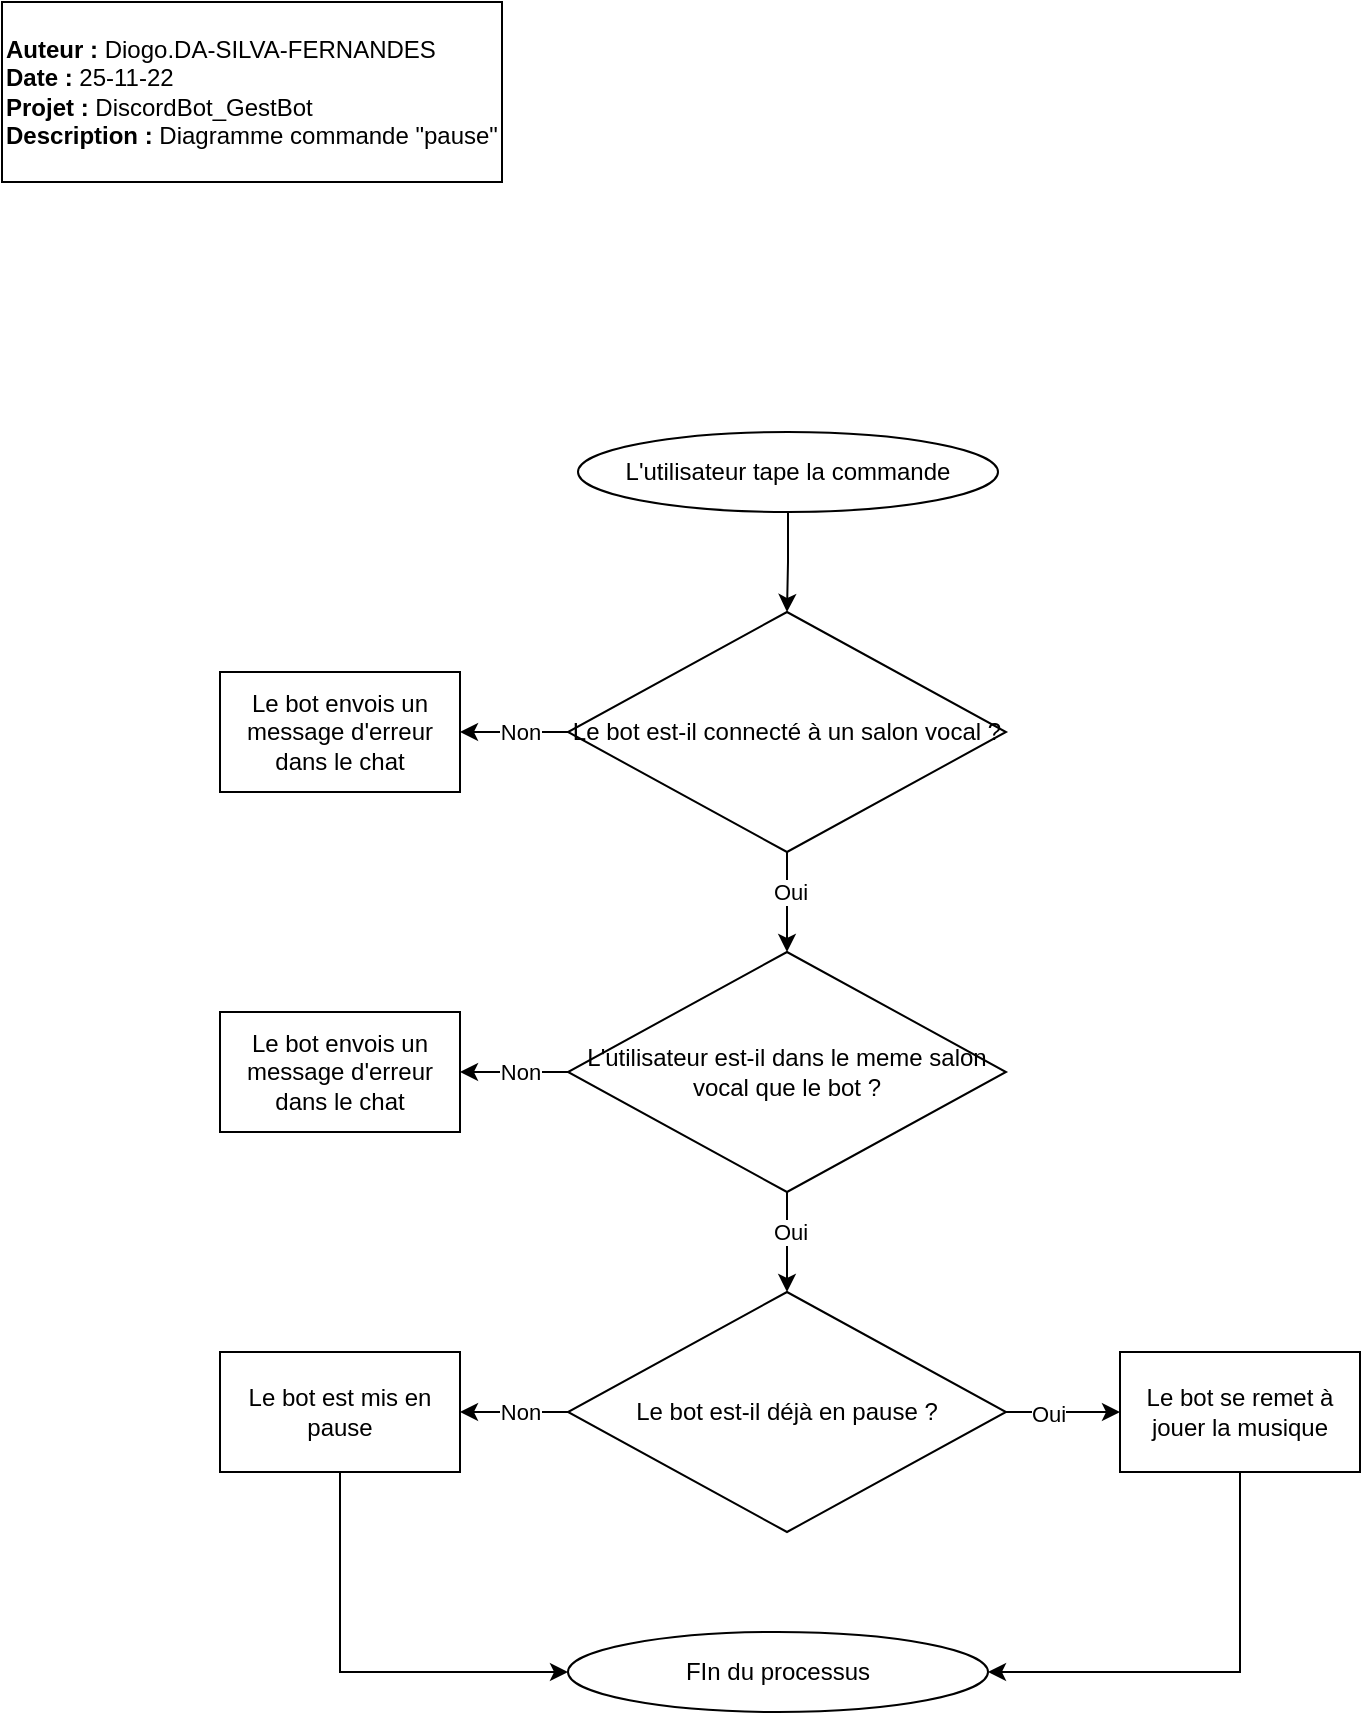 <mxfile version="20.3.0" type="device"><diagram id="C5RBs43oDa-KdzZeNtuy" name="Page-1"><mxGraphModel dx="1422" dy="857" grid="1" gridSize="10" guides="1" tooltips="1" connect="1" arrows="1" fold="1" page="1" pageScale="1" pageWidth="827" pageHeight="1169" math="0" shadow="0"><root><mxCell id="WIyWlLk6GJQsqaUBKTNV-0"/><mxCell id="WIyWlLk6GJQsqaUBKTNV-1" parent="WIyWlLk6GJQsqaUBKTNV-0"/><mxCell id="x3-LucRr24ugXk3jmYmc-2" style="edgeStyle=orthogonalEdgeStyle;rounded=0;orthogonalLoop=1;jettySize=auto;html=1;exitX=0.5;exitY=1;exitDx=0;exitDy=0;entryX=0.5;entryY=0;entryDx=0;entryDy=0;" parent="WIyWlLk6GJQsqaUBKTNV-1" source="x3-LucRr24ugXk3jmYmc-0" target="x3-LucRr24ugXk3jmYmc-1" edge="1"><mxGeometry relative="1" as="geometry"/></mxCell><mxCell id="x3-LucRr24ugXk3jmYmc-0" value="L'utilisateur tape la commande" style="ellipse;whiteSpace=wrap;html=1;" parent="WIyWlLk6GJQsqaUBKTNV-1" vertex="1"><mxGeometry x="308" y="265" width="210" height="40" as="geometry"/></mxCell><mxCell id="x3-LucRr24ugXk3jmYmc-4" style="edgeStyle=orthogonalEdgeStyle;rounded=0;orthogonalLoop=1;jettySize=auto;html=1;exitX=0;exitY=0.5;exitDx=0;exitDy=0;entryX=1;entryY=0.5;entryDx=0;entryDy=0;" parent="WIyWlLk6GJQsqaUBKTNV-1" source="x3-LucRr24ugXk3jmYmc-1" target="x3-LucRr24ugXk3jmYmc-3" edge="1"><mxGeometry relative="1" as="geometry"/></mxCell><mxCell id="x3-LucRr24ugXk3jmYmc-5" value="Non" style="edgeLabel;html=1;align=center;verticalAlign=middle;resizable=0;points=[];" parent="x3-LucRr24ugXk3jmYmc-4" vertex="1" connectable="0"><mxGeometry x="0.185" y="-1" relative="1" as="geometry"><mxPoint x="8" y="1" as="offset"/></mxGeometry></mxCell><mxCell id="x3-LucRr24ugXk3jmYmc-6" style="edgeStyle=orthogonalEdgeStyle;rounded=0;orthogonalLoop=1;jettySize=auto;html=1;entryX=0.5;entryY=0;entryDx=0;entryDy=0;" parent="WIyWlLk6GJQsqaUBKTNV-1" source="x3-LucRr24ugXk3jmYmc-1" target="x3-LucRr24ugXk3jmYmc-7" edge="1"><mxGeometry relative="1" as="geometry"><mxPoint x="412.5" y="515" as="targetPoint"/></mxGeometry></mxCell><mxCell id="x3-LucRr24ugXk3jmYmc-8" value="Oui" style="edgeLabel;html=1;align=center;verticalAlign=middle;resizable=0;points=[];" parent="x3-LucRr24ugXk3jmYmc-6" vertex="1" connectable="0"><mxGeometry x="-0.21" y="1" relative="1" as="geometry"><mxPoint as="offset"/></mxGeometry></mxCell><mxCell id="x3-LucRr24ugXk3jmYmc-1" value="Le bot est-il connecté à un salon vocal ?" style="rhombus;whiteSpace=wrap;html=1;" parent="WIyWlLk6GJQsqaUBKTNV-1" vertex="1"><mxGeometry x="303" y="355" width="219" height="120" as="geometry"/></mxCell><mxCell id="x3-LucRr24ugXk3jmYmc-3" value="Le bot envois un message d'erreur dans le chat" style="rounded=0;whiteSpace=wrap;html=1;" parent="WIyWlLk6GJQsqaUBKTNV-1" vertex="1"><mxGeometry x="129" y="385" width="120" height="60" as="geometry"/></mxCell><mxCell id="x3-LucRr24ugXk3jmYmc-14" style="edgeStyle=orthogonalEdgeStyle;rounded=0;orthogonalLoop=1;jettySize=auto;html=1;exitX=0.5;exitY=1;exitDx=0;exitDy=0;entryX=0.5;entryY=0;entryDx=0;entryDy=0;" parent="WIyWlLk6GJQsqaUBKTNV-1" source="x3-LucRr24ugXk3jmYmc-7" target="x3-LucRr24ugXk3jmYmc-16" edge="1"><mxGeometry relative="1" as="geometry"><mxPoint x="412" y="695" as="targetPoint"/></mxGeometry></mxCell><mxCell id="x3-LucRr24ugXk3jmYmc-15" value="Oui" style="edgeLabel;html=1;align=center;verticalAlign=middle;resizable=0;points=[];" parent="x3-LucRr24ugXk3jmYmc-14" vertex="1" connectable="0"><mxGeometry x="-0.283" y="1" relative="1" as="geometry"><mxPoint y="2" as="offset"/></mxGeometry></mxCell><mxCell id="x3-LucRr24ugXk3jmYmc-7" value="L'utilisateur est-il dans le meme salon vocal que le bot ?" style="rhombus;whiteSpace=wrap;html=1;" parent="WIyWlLk6GJQsqaUBKTNV-1" vertex="1"><mxGeometry x="303" y="525" width="219" height="120" as="geometry"/></mxCell><mxCell id="x3-LucRr24ugXk3jmYmc-11" style="edgeStyle=orthogonalEdgeStyle;rounded=0;orthogonalLoop=1;jettySize=auto;html=1;exitX=0;exitY=0.5;exitDx=0;exitDy=0;entryX=1;entryY=0.5;entryDx=0;entryDy=0;" parent="WIyWlLk6GJQsqaUBKTNV-1" source="x3-LucRr24ugXk3jmYmc-7" target="x3-LucRr24ugXk3jmYmc-13" edge="1"><mxGeometry relative="1" as="geometry"><mxPoint x="303" y="585" as="sourcePoint"/></mxGeometry></mxCell><mxCell id="x3-LucRr24ugXk3jmYmc-12" value="Non" style="edgeLabel;html=1;align=center;verticalAlign=middle;resizable=0;points=[];" parent="x3-LucRr24ugXk3jmYmc-11" vertex="1" connectable="0"><mxGeometry x="0.185" y="-1" relative="1" as="geometry"><mxPoint x="8" y="1" as="offset"/></mxGeometry></mxCell><mxCell id="x3-LucRr24ugXk3jmYmc-13" value="Le bot envois un message d'erreur dans le chat" style="rounded=0;whiteSpace=wrap;html=1;" parent="WIyWlLk6GJQsqaUBKTNV-1" vertex="1"><mxGeometry x="129" y="555" width="120" height="60" as="geometry"/></mxCell><mxCell id="x3-LucRr24ugXk3jmYmc-18" style="edgeStyle=orthogonalEdgeStyle;rounded=0;orthogonalLoop=1;jettySize=auto;html=1;exitX=0;exitY=0.5;exitDx=0;exitDy=0;entryX=1;entryY=0.5;entryDx=0;entryDy=0;" parent="WIyWlLk6GJQsqaUBKTNV-1" source="x3-LucRr24ugXk3jmYmc-16" target="x3-LucRr24ugXk3jmYmc-17" edge="1"><mxGeometry relative="1" as="geometry"/></mxCell><mxCell id="x3-LucRr24ugXk3jmYmc-22" value="Non" style="edgeLabel;html=1;align=center;verticalAlign=middle;resizable=0;points=[];" parent="x3-LucRr24ugXk3jmYmc-18" vertex="1" connectable="0"><mxGeometry x="0.183" y="-1" relative="1" as="geometry"><mxPoint x="8" y="1" as="offset"/></mxGeometry></mxCell><mxCell id="x3-LucRr24ugXk3jmYmc-20" style="edgeStyle=orthogonalEdgeStyle;rounded=0;orthogonalLoop=1;jettySize=auto;html=1;exitX=1;exitY=0.5;exitDx=0;exitDy=0;entryX=0;entryY=0.5;entryDx=0;entryDy=0;" parent="WIyWlLk6GJQsqaUBKTNV-1" source="x3-LucRr24ugXk3jmYmc-16" target="x3-LucRr24ugXk3jmYmc-19" edge="1"><mxGeometry relative="1" as="geometry"/></mxCell><mxCell id="x3-LucRr24ugXk3jmYmc-21" value="Oui" style="edgeLabel;html=1;align=center;verticalAlign=middle;resizable=0;points=[];" parent="x3-LucRr24ugXk3jmYmc-20" vertex="1" connectable="0"><mxGeometry x="-0.265" y="-1" relative="1" as="geometry"><mxPoint as="offset"/></mxGeometry></mxCell><mxCell id="x3-LucRr24ugXk3jmYmc-16" value="Le bot est-il déjà en pause ?" style="rhombus;whiteSpace=wrap;html=1;" parent="WIyWlLk6GJQsqaUBKTNV-1" vertex="1"><mxGeometry x="303" y="695" width="219" height="120" as="geometry"/></mxCell><mxCell id="x3-LucRr24ugXk3jmYmc-25" style="edgeStyle=orthogonalEdgeStyle;rounded=0;orthogonalLoop=1;jettySize=auto;html=1;exitX=0.5;exitY=1;exitDx=0;exitDy=0;entryX=0;entryY=0.5;entryDx=0;entryDy=0;" parent="WIyWlLk6GJQsqaUBKTNV-1" source="x3-LucRr24ugXk3jmYmc-17" target="x3-LucRr24ugXk3jmYmc-23" edge="1"><mxGeometry relative="1" as="geometry"/></mxCell><mxCell id="x3-LucRr24ugXk3jmYmc-17" value="Le bot est mis en pause" style="rounded=0;whiteSpace=wrap;html=1;" parent="WIyWlLk6GJQsqaUBKTNV-1" vertex="1"><mxGeometry x="129" y="725" width="120" height="60" as="geometry"/></mxCell><mxCell id="x3-LucRr24ugXk3jmYmc-24" style="edgeStyle=orthogonalEdgeStyle;rounded=0;orthogonalLoop=1;jettySize=auto;html=1;exitX=0.5;exitY=1;exitDx=0;exitDy=0;entryX=1;entryY=0.5;entryDx=0;entryDy=0;" parent="WIyWlLk6GJQsqaUBKTNV-1" source="x3-LucRr24ugXk3jmYmc-19" target="x3-LucRr24ugXk3jmYmc-23" edge="1"><mxGeometry relative="1" as="geometry"/></mxCell><mxCell id="x3-LucRr24ugXk3jmYmc-19" value="Le bot se remet à jouer la musique" style="rounded=0;whiteSpace=wrap;html=1;" parent="WIyWlLk6GJQsqaUBKTNV-1" vertex="1"><mxGeometry x="579" y="725" width="120" height="60" as="geometry"/></mxCell><mxCell id="x3-LucRr24ugXk3jmYmc-23" value="FIn du processus" style="ellipse;whiteSpace=wrap;html=1;" parent="WIyWlLk6GJQsqaUBKTNV-1" vertex="1"><mxGeometry x="303" y="865" width="210" height="40" as="geometry"/></mxCell><mxCell id="YKk9294gsLHKpYvYukFB-1" value="&lt;div&gt;&lt;b&gt;Auteur :&lt;/b&gt; Diogo.DA-SILVA-FERNANDES&lt;/div&gt;&lt;div&gt;&lt;b&gt;Date :&lt;/b&gt; 25-11-22&lt;/div&gt;&lt;div&gt;&lt;b&gt;Projet :&lt;/b&gt; DiscordBot_GestBot&lt;br&gt;&lt;b&gt;Description :&lt;/b&gt; Diagramme commande &quot;pause&quot;&lt;br&gt;&lt;/div&gt;" style="rounded=0;whiteSpace=wrap;html=1;align=left;glass=0;shadow=0;sketch=0;" vertex="1" parent="WIyWlLk6GJQsqaUBKTNV-1"><mxGeometry x="20" y="50" width="250" height="90" as="geometry"/></mxCell></root></mxGraphModel></diagram></mxfile>